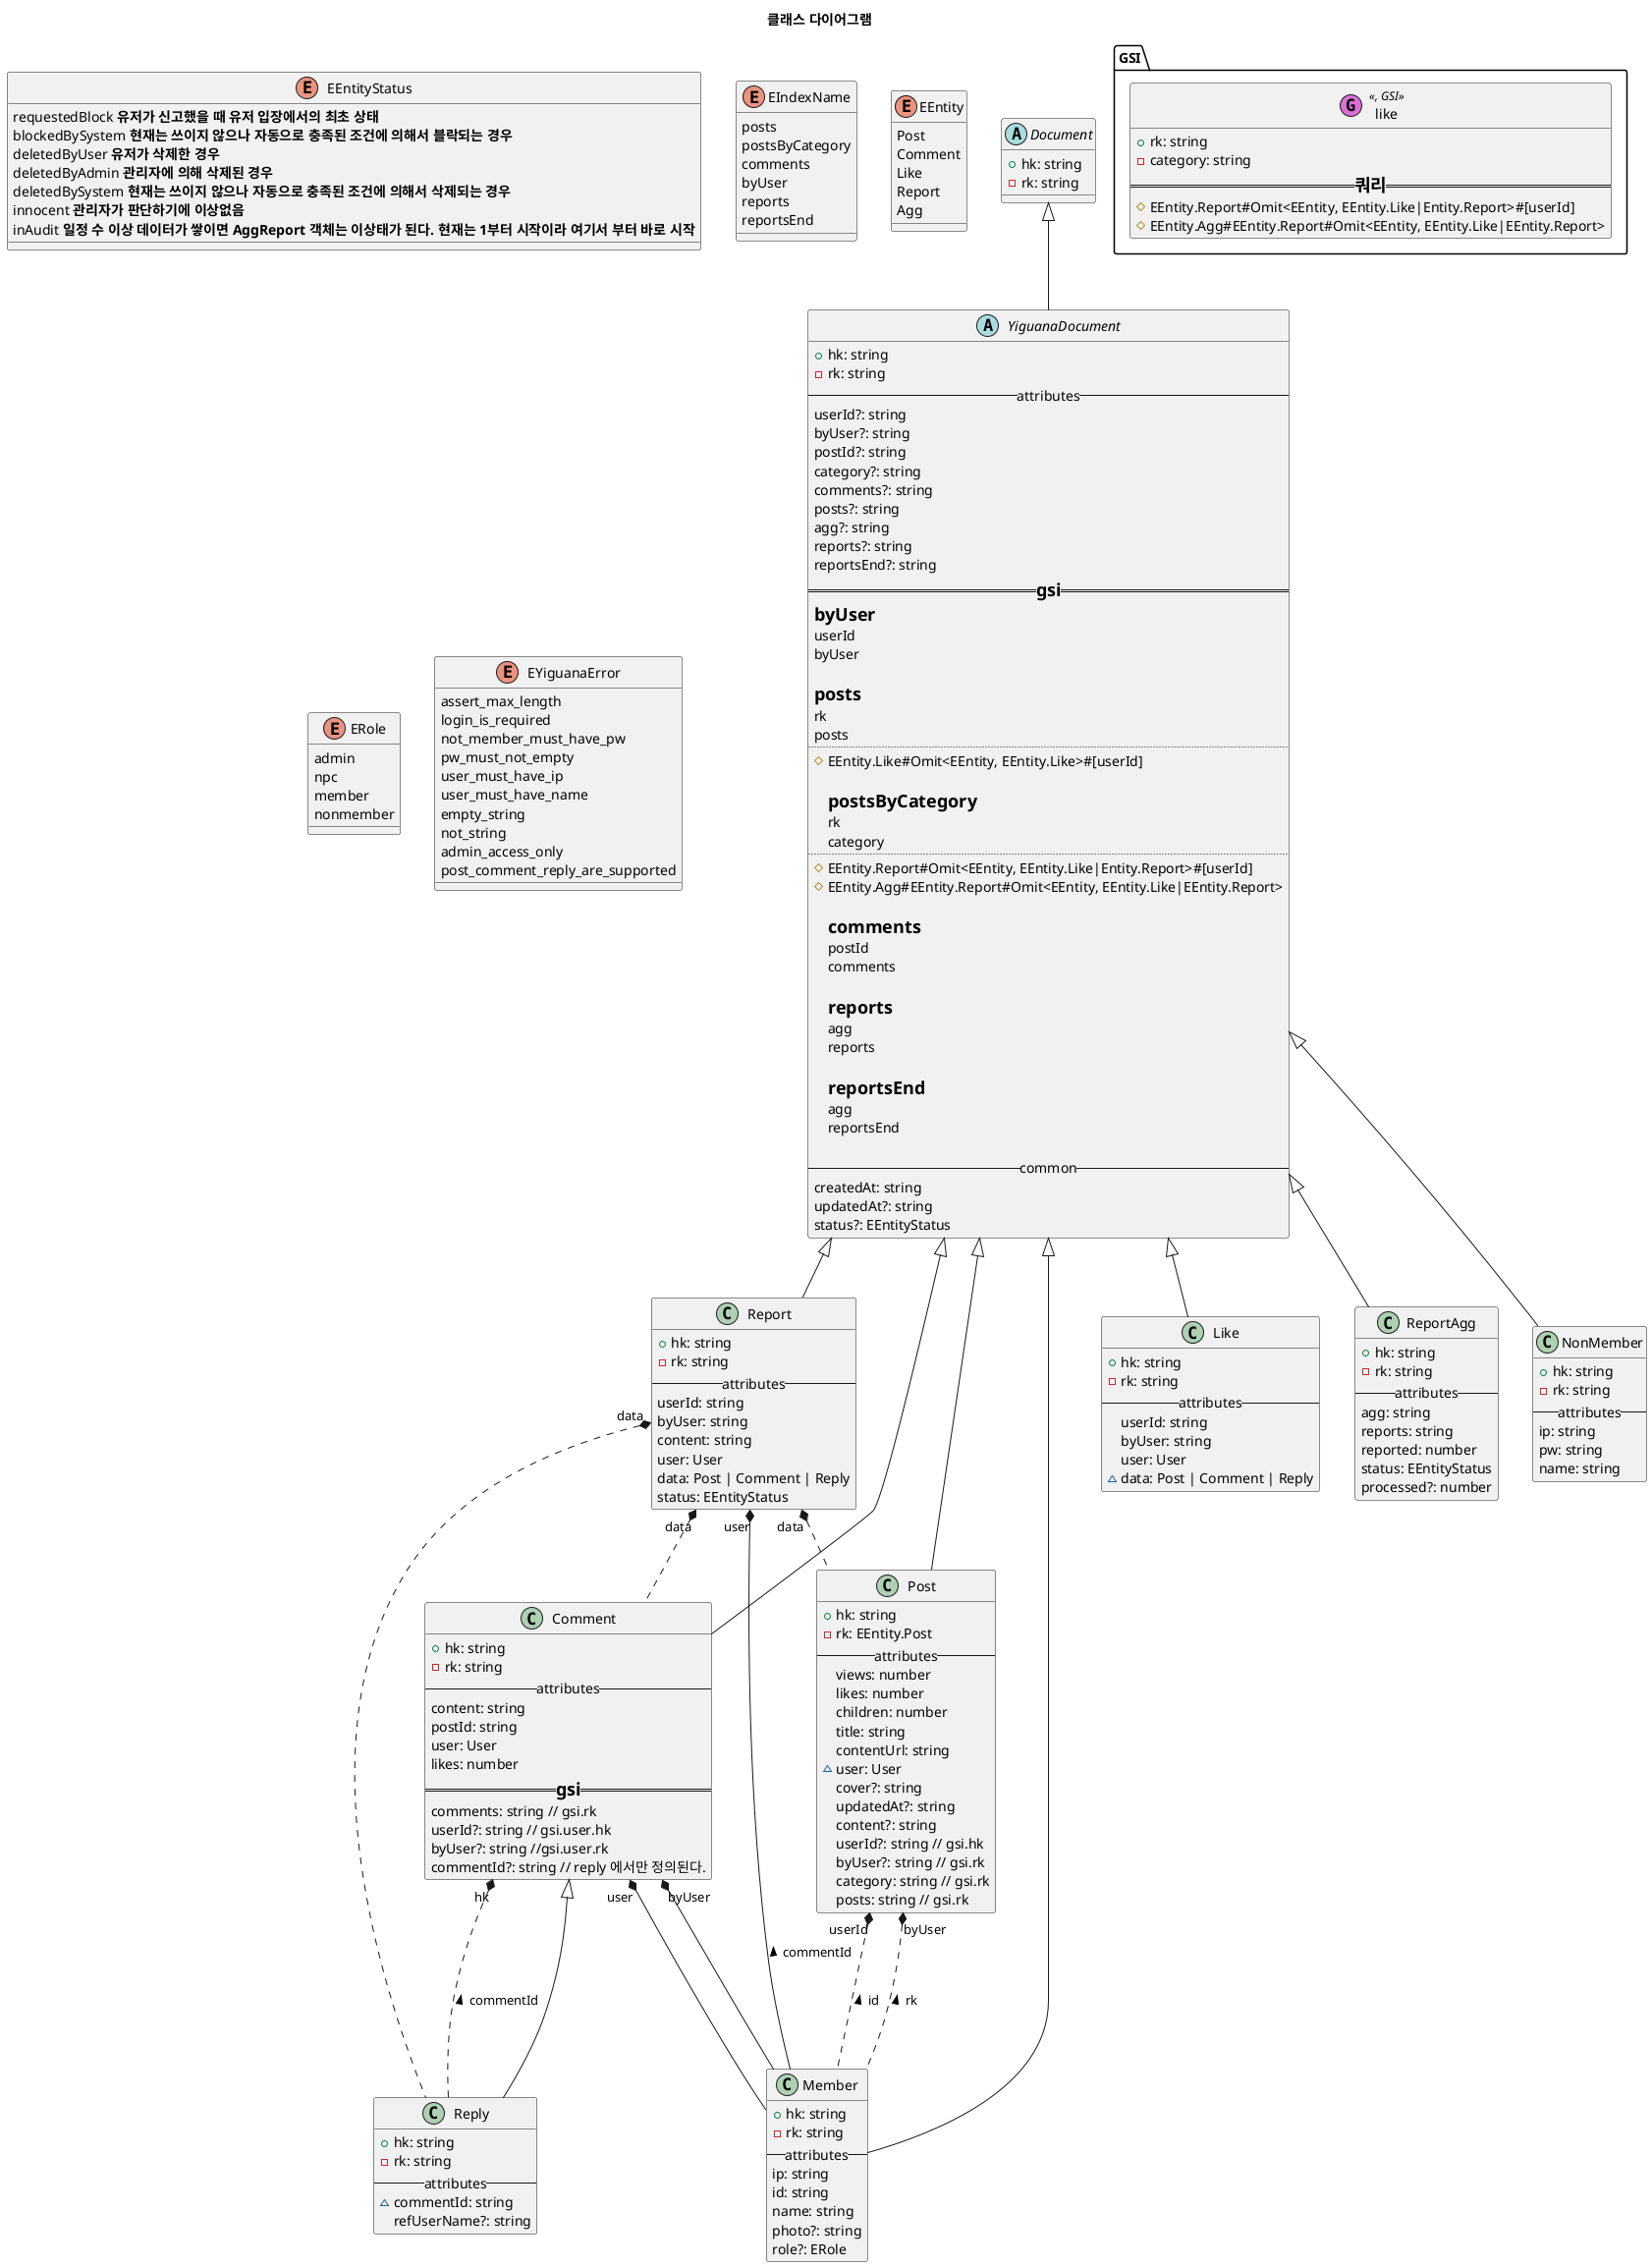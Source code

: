 @startuml class-diagram

title 클래스 다이어그램

abstract class Document {
    +hk: string
    -rk: string
}
abstract class YiguanaDocument extends Document {
    +hk: string
    -rk: string
    -- attributes --
    userId?: string
    byUser?: string
    postId?: string
    category?: string
    comments?: string
    posts?: string
    agg?: string
    reports?: string
    reportsEnd?: string
    === gsi ==
    = byUser
    userId
    byUser

    = posts
    rk
    posts
    ..
    #EEntity.Like#Omit<EEntity, EEntity.Like>#[userId]

    = postsByCategory
    rk
    category
    ..
    #EEntity.Report#Omit<EEntity, EEntity.Like|Entity.Report>#[userId]
    #EEntity.Agg#EEntity.Report#Omit<EEntity, EEntity.Like|EEntity.Report>

    = comments
    postId
    comments

    = reports
    agg
    reports

    = reportsEnd
    agg
    reportsEnd

    -- common --
    createdAt: string
    updatedAt?: string
    status?: EEntityStatus
}
class Comment extends YiguanaDocument {
    +hk: string
    -rk: string
    -- attributes --
    content: string
    postId: string
    user: User
    likes: number
    === gsi ==
    comments: string // gsi.rk
    userId?: string // gsi.user.hk
    byUser?: string //gsi.user.rk
    commentId?: string // reply 에서만 정의된다.
}
class Reply extends Comment {
    +hk: string
    -rk: string
    -- attributes --
    ~commentId: string
    refUserName?: string
}
class Like extends YiguanaDocument {
    +hk: string
    -rk: string
    -- attributes --
    userId: string
    byUser: string
    user: User
    ~data: Post | Comment | Reply
}
class Post extends YiguanaDocument {
    +hk: string
    -rk: EEntity.Post
    -- attributes --
    views: number
    likes: number
    children: number
    title: string
    contentUrl: string
    ~user: User
    cover?: string
    updatedAt?: string
    content?: string
    userId?: string // gsi.hk
    byUser?: string // gsi.rk
    category: string // gsi.rk
    posts: string // gsi.rk
}
class Report extends YiguanaDocument {
    +hk: string
    -rk: string
    -- attributes --
    userId: string
    byUser: string
    content: string
    user: User
    data: Post | Comment | Reply
    status: EEntityStatus
}
class ReportAgg extends YiguanaDocument {
    +hk: string
    -rk: string
    -- attributes --
    agg: string
    reports: string
    reported: number
    status: EEntityStatus
    processed?: number
}
class Member extends YiguanaDocument {
    +hk: string
    -rk: string
    -- attributes --
    ip: string
    id: string
    name: string
    photo?: string
    role?: ERole
}
class NonMember extends YiguanaDocument {
    +hk: string
    -rk: string
    -- attributes --
    ip: string
    pw: string
    name: string
}


Post "userId" *... Member : < id
Post "byUser" *... Member : < rk

Comment "user" *--- Member
Comment "byUser" *--- Member
Comment "hk" *... Reply : < commentId

Report "user" *-- Member : < commentId
Report "data" *.. Post
Report "data" *.. Comment
Report "data" *.. Reply

enum EEntityStatus {
    requestedBlock **유저가 신고했을 때 유저 입장에서의 최초 상태**
    blockedBySystem **현재는 쓰이지 않으나 자동으로 충족된 조건에 의해서 블락되는 경우**
    deletedByUser **유저가 삭제한 경우**
    deletedByAdmin **관리자에 의해 삭제된 경우**
    deletedBySystem **현재는 쓰이지 않으나 자동으로 충족된 조건에 의해서 삭제되는 경우**
    innocent **관리자가 판단하기에 이상없음**
    inAudit **일정 수 이상 데이터가 쌓이면 AggReport 객체는 이상태가 된다. 현재는 1부터 시작이라 여기서 부터 바로 시작**
}
enum EIndexName {
  posts
  postsByCategory
  comments
  byUser
  reports
  reportsEnd
}
enum EEntity {
  Post
  Comment
  Like
  Report
  Agg
}
enum ERole {
  admin
  npc
  member
  nonmember
}
enum EYiguanaError {
  assert_max_length
  login_is_required
  not_member_must_have_pw
  pw_must_not_empty
  user_must_have_ip
  user_must_have_name
  empty_string
  not_string
  admin_access_only
  post_comment_reply_are_supported
}


namespace GSI {
class like << (G,orchid), GSI >> {
    +rk: string
    -category: string
    === 쿼리 ==
    #EEntity.Report#Omit<EEntity, EEntity.Like|Entity.Report>#[userId]
    #EEntity.Agg#EEntity.Report#Omit<EEntity, EEntity.Like|EEntity.Report>
}




}
@enduml